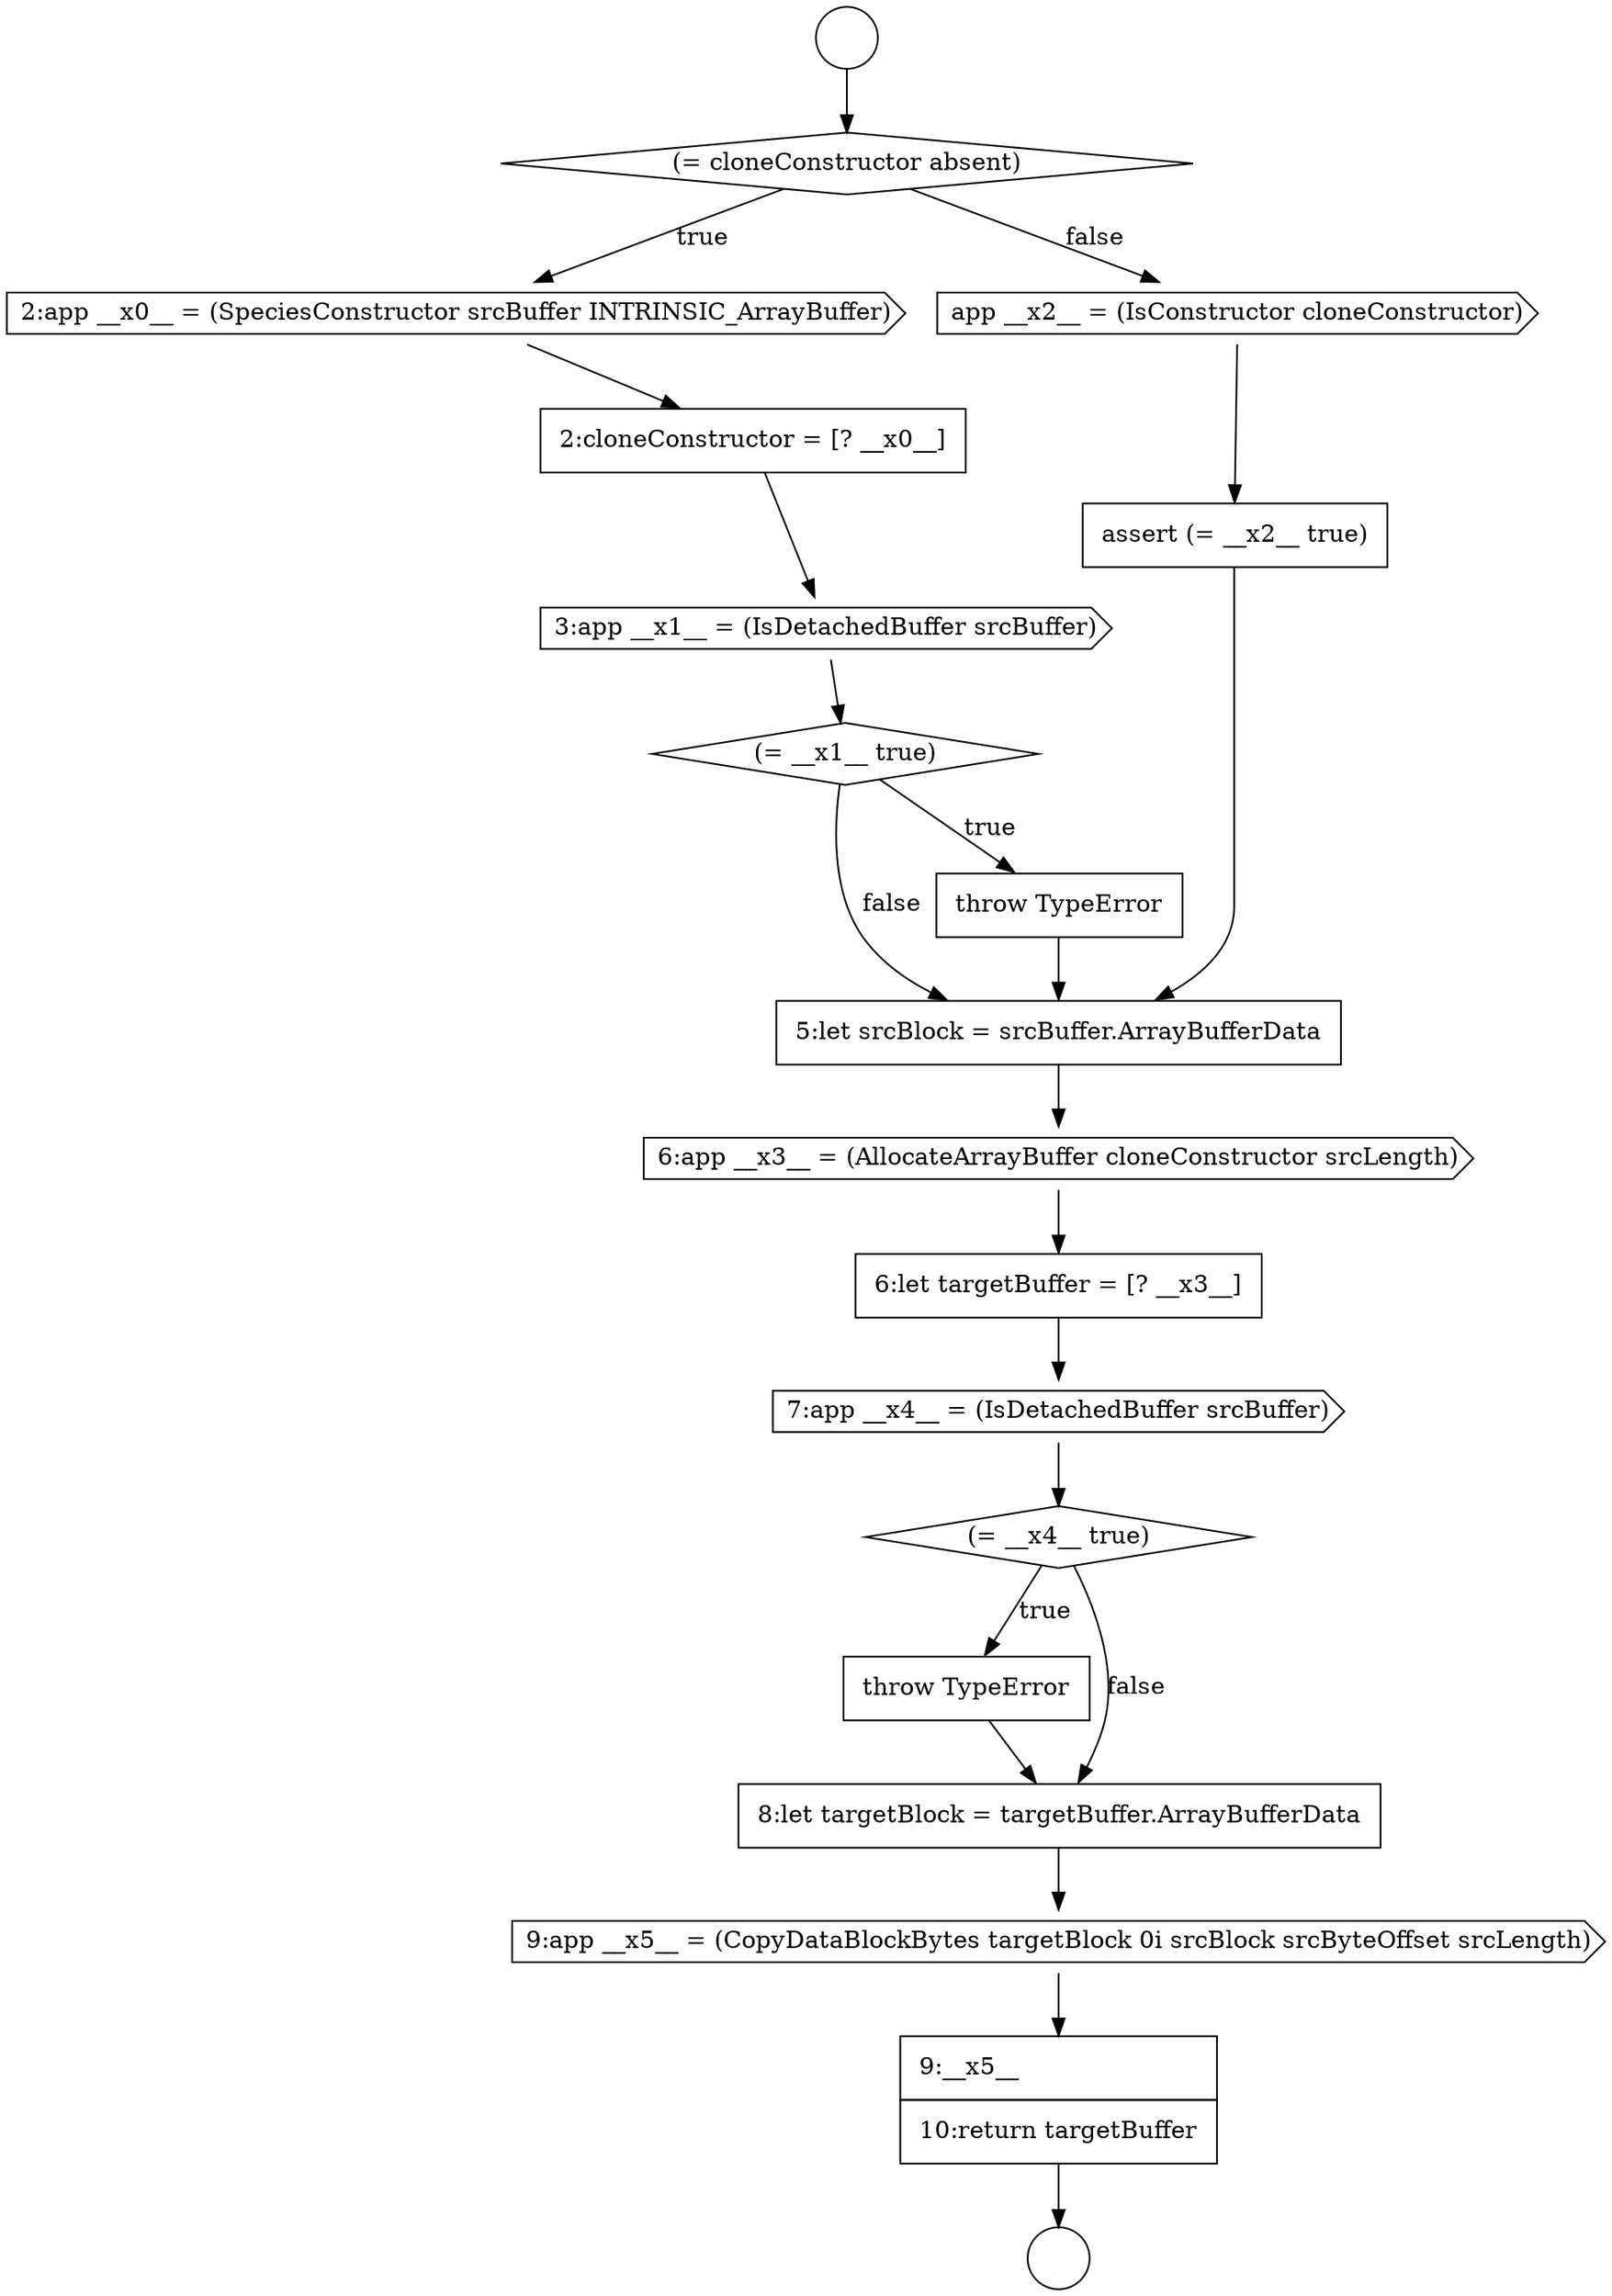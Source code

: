 digraph {
  node15435 [shape=diamond, label=<<font color="black">(= __x4__ true)</font>> color="black" fillcolor="white" style=filled]
  node15426 [shape=cds, label=<<font color="black">3:app __x1__ = (IsDetachedBuffer srcBuffer)</font>> color="black" fillcolor="white" style=filled]
  node15430 [shape=none, margin=0, label=<<font color="black">
    <table border="0" cellborder="1" cellspacing="0" cellpadding="10">
      <tr><td align="left">assert (= __x2__ true)</td></tr>
    </table>
  </font>> color="black" fillcolor="white" style=filled]
  node15424 [shape=cds, label=<<font color="black">2:app __x0__ = (SpeciesConstructor srcBuffer INTRINSIC_ArrayBuffer)</font>> color="black" fillcolor="white" style=filled]
  node15422 [shape=circle label=" " color="black" fillcolor="white" style=filled]
  node15421 [shape=circle label=" " color="black" fillcolor="white" style=filled]
  node15431 [shape=none, margin=0, label=<<font color="black">
    <table border="0" cellborder="1" cellspacing="0" cellpadding="10">
      <tr><td align="left">5:let srcBlock = srcBuffer.ArrayBufferData</td></tr>
    </table>
  </font>> color="black" fillcolor="white" style=filled]
  node15427 [shape=diamond, label=<<font color="black">(= __x1__ true)</font>> color="black" fillcolor="white" style=filled]
  node15428 [shape=none, margin=0, label=<<font color="black">
    <table border="0" cellborder="1" cellspacing="0" cellpadding="10">
      <tr><td align="left">throw TypeError</td></tr>
    </table>
  </font>> color="black" fillcolor="white" style=filled]
  node15438 [shape=cds, label=<<font color="black">9:app __x5__ = (CopyDataBlockBytes targetBlock 0i srcBlock srcByteOffset srcLength)</font>> color="black" fillcolor="white" style=filled]
  node15432 [shape=cds, label=<<font color="black">6:app __x3__ = (AllocateArrayBuffer cloneConstructor srcLength)</font>> color="black" fillcolor="white" style=filled]
  node15425 [shape=none, margin=0, label=<<font color="black">
    <table border="0" cellborder="1" cellspacing="0" cellpadding="10">
      <tr><td align="left">2:cloneConstructor = [? __x0__]</td></tr>
    </table>
  </font>> color="black" fillcolor="white" style=filled]
  node15429 [shape=cds, label=<<font color="black">app __x2__ = (IsConstructor cloneConstructor)</font>> color="black" fillcolor="white" style=filled]
  node15434 [shape=cds, label=<<font color="black">7:app __x4__ = (IsDetachedBuffer srcBuffer)</font>> color="black" fillcolor="white" style=filled]
  node15439 [shape=none, margin=0, label=<<font color="black">
    <table border="0" cellborder="1" cellspacing="0" cellpadding="10">
      <tr><td align="left">9:__x5__</td></tr>
      <tr><td align="left">10:return targetBuffer</td></tr>
    </table>
  </font>> color="black" fillcolor="white" style=filled]
  node15423 [shape=diamond, label=<<font color="black">(= cloneConstructor absent)</font>> color="black" fillcolor="white" style=filled]
  node15433 [shape=none, margin=0, label=<<font color="black">
    <table border="0" cellborder="1" cellspacing="0" cellpadding="10">
      <tr><td align="left">6:let targetBuffer = [? __x3__]</td></tr>
    </table>
  </font>> color="black" fillcolor="white" style=filled]
  node15436 [shape=none, margin=0, label=<<font color="black">
    <table border="0" cellborder="1" cellspacing="0" cellpadding="10">
      <tr><td align="left">throw TypeError</td></tr>
    </table>
  </font>> color="black" fillcolor="white" style=filled]
  node15437 [shape=none, margin=0, label=<<font color="black">
    <table border="0" cellborder="1" cellspacing="0" cellpadding="10">
      <tr><td align="left">8:let targetBlock = targetBuffer.ArrayBufferData</td></tr>
    </table>
  </font>> color="black" fillcolor="white" style=filled]
  node15438 -> node15439 [ color="black"]
  node15424 -> node15425 [ color="black"]
  node15430 -> node15431 [ color="black"]
  node15427 -> node15428 [label=<<font color="black">true</font>> color="black"]
  node15427 -> node15431 [label=<<font color="black">false</font>> color="black"]
  node15434 -> node15435 [ color="black"]
  node15423 -> node15424 [label=<<font color="black">true</font>> color="black"]
  node15423 -> node15429 [label=<<font color="black">false</font>> color="black"]
  node15429 -> node15430 [ color="black"]
  node15426 -> node15427 [ color="black"]
  node15435 -> node15436 [label=<<font color="black">true</font>> color="black"]
  node15435 -> node15437 [label=<<font color="black">false</font>> color="black"]
  node15439 -> node15422 [ color="black"]
  node15425 -> node15426 [ color="black"]
  node15437 -> node15438 [ color="black"]
  node15433 -> node15434 [ color="black"]
  node15431 -> node15432 [ color="black"]
  node15432 -> node15433 [ color="black"]
  node15421 -> node15423 [ color="black"]
  node15428 -> node15431 [ color="black"]
  node15436 -> node15437 [ color="black"]
}
